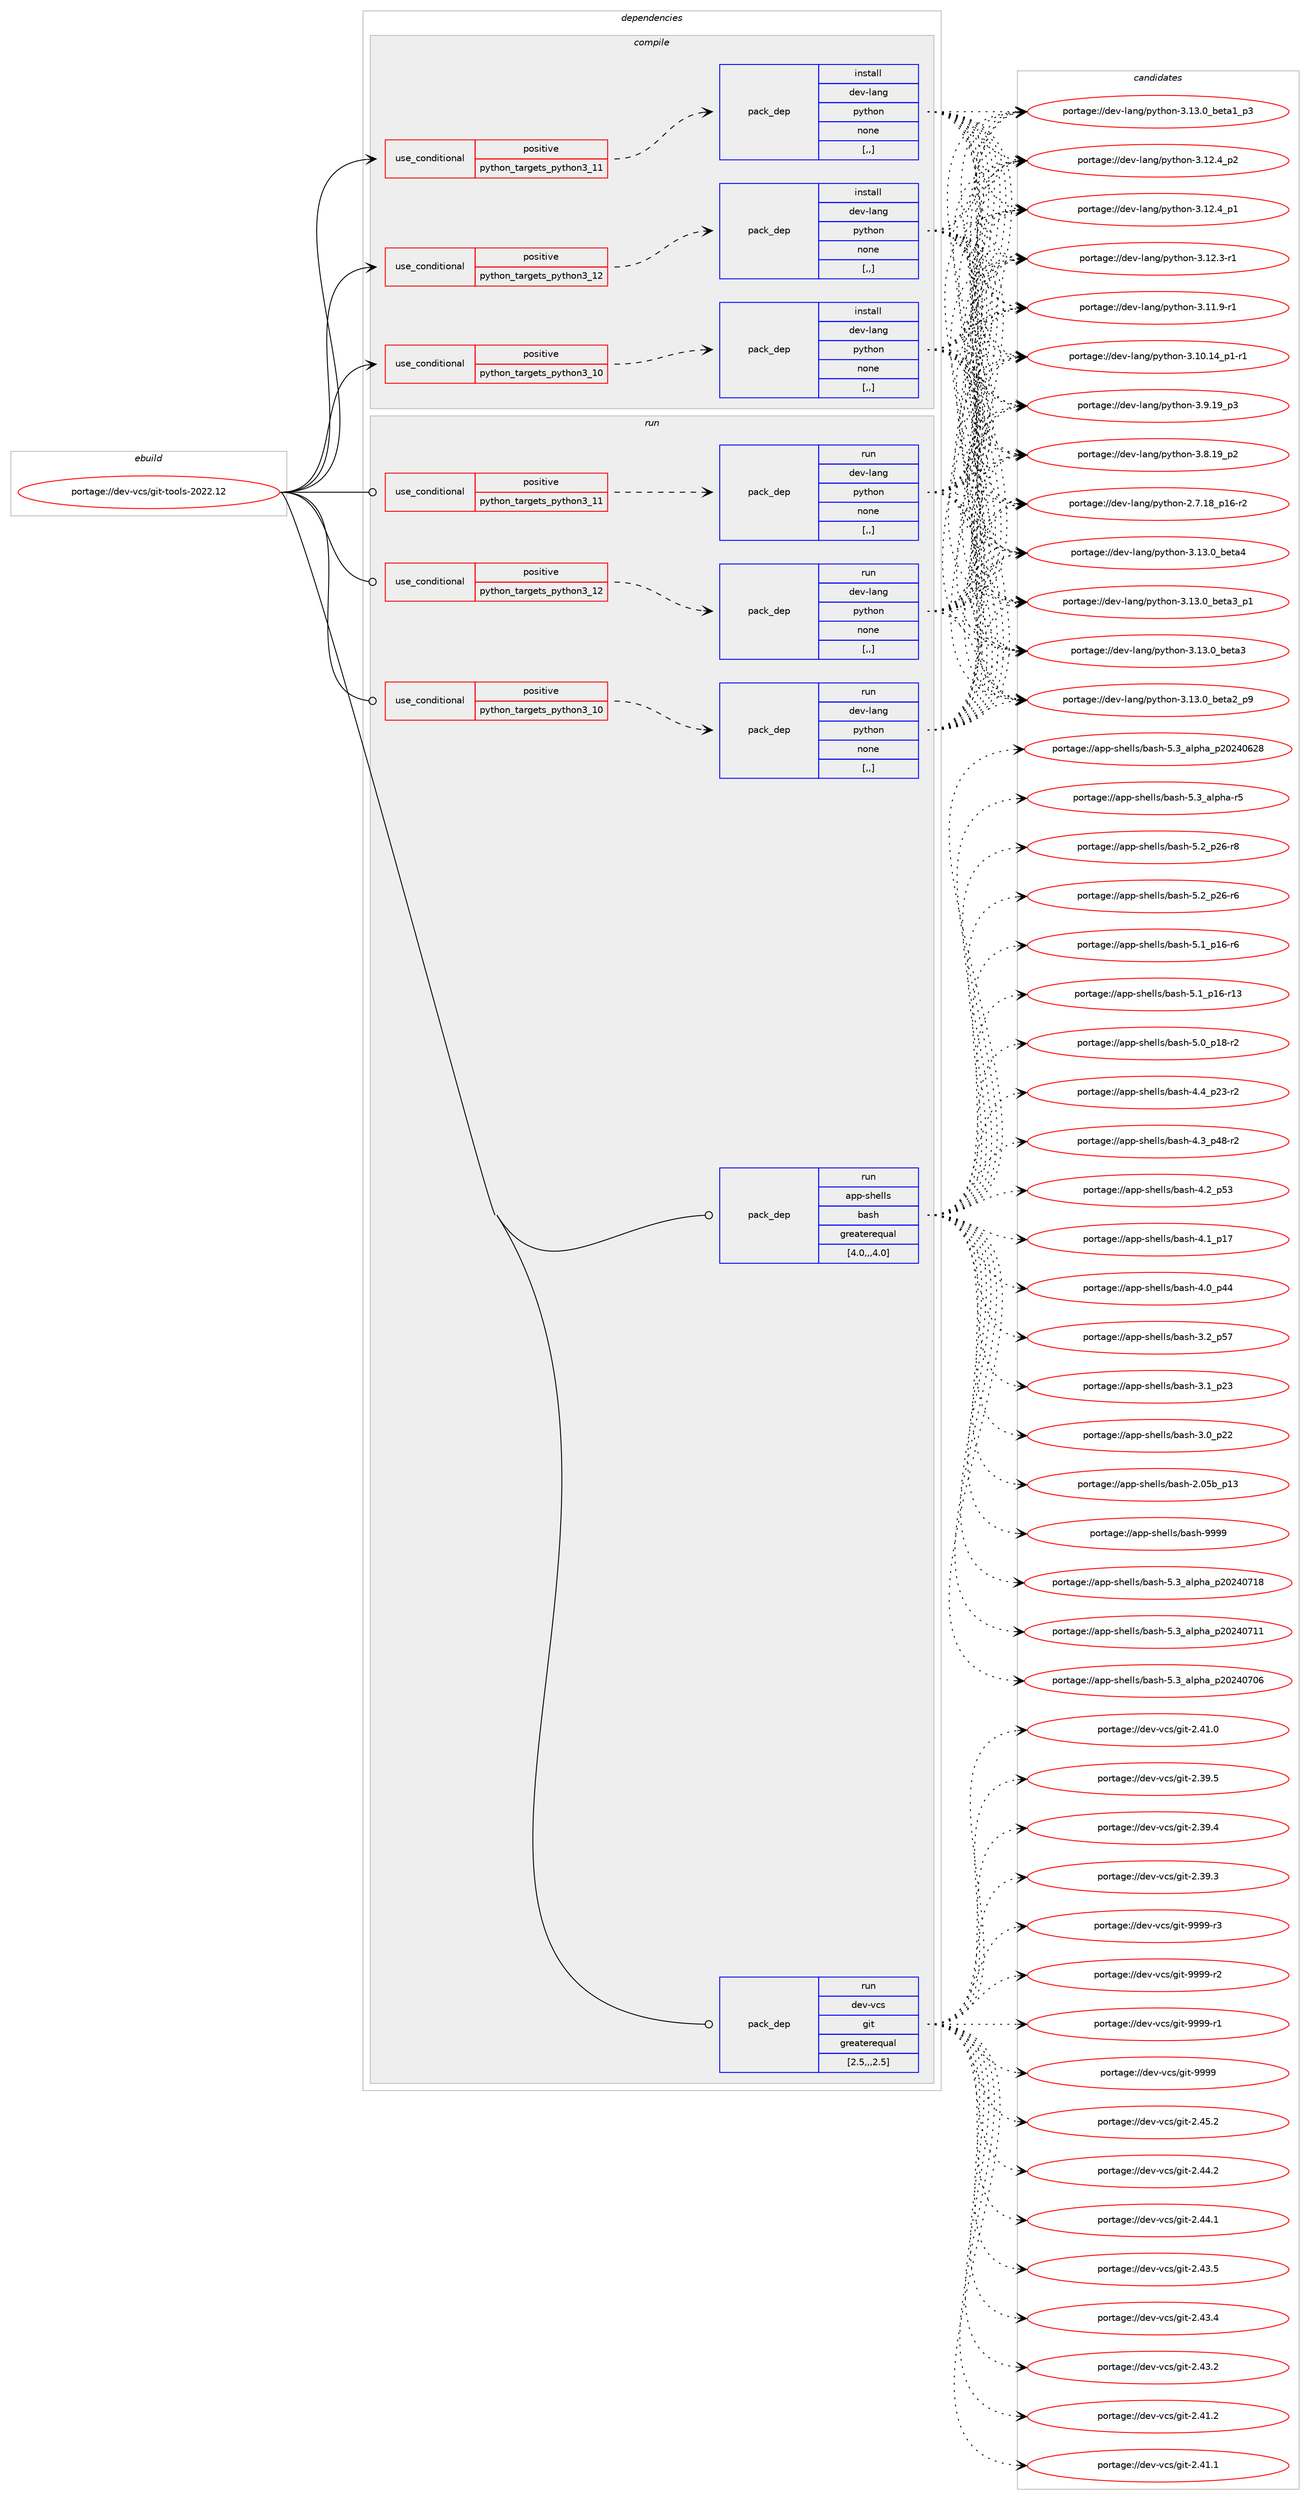 digraph prolog {

# *************
# Graph options
# *************

newrank=true;
concentrate=true;
compound=true;
graph [rankdir=LR,fontname=Helvetica,fontsize=10,ranksep=1.5];#, ranksep=2.5, nodesep=0.2];
edge  [arrowhead=vee];
node  [fontname=Helvetica,fontsize=10];

# **********
# The ebuild
# **********

subgraph cluster_leftcol {
color=gray;
label=<<i>ebuild</i>>;
id [label="portage://dev-vcs/git-tools-2022.12", color=red, width=4, href="../dev-vcs/git-tools-2022.12.svg"];
}

# ****************
# The dependencies
# ****************

subgraph cluster_midcol {
color=gray;
label=<<i>dependencies</i>>;
subgraph cluster_compile {
fillcolor="#eeeeee";
style=filled;
label=<<i>compile</i>>;
subgraph cond62807 {
dependency223110 [label=<<TABLE BORDER="0" CELLBORDER="1" CELLSPACING="0" CELLPADDING="4"><TR><TD ROWSPAN="3" CELLPADDING="10">use_conditional</TD></TR><TR><TD>positive</TD></TR><TR><TD>python_targets_python3_10</TD></TR></TABLE>>, shape=none, color=red];
subgraph pack158835 {
dependency223111 [label=<<TABLE BORDER="0" CELLBORDER="1" CELLSPACING="0" CELLPADDING="4" WIDTH="220"><TR><TD ROWSPAN="6" CELLPADDING="30">pack_dep</TD></TR><TR><TD WIDTH="110">install</TD></TR><TR><TD>dev-lang</TD></TR><TR><TD>python</TD></TR><TR><TD>none</TD></TR><TR><TD>[,,]</TD></TR></TABLE>>, shape=none, color=blue];
}
dependency223110:e -> dependency223111:w [weight=20,style="dashed",arrowhead="vee"];
}
id:e -> dependency223110:w [weight=20,style="solid",arrowhead="vee"];
subgraph cond62808 {
dependency223112 [label=<<TABLE BORDER="0" CELLBORDER="1" CELLSPACING="0" CELLPADDING="4"><TR><TD ROWSPAN="3" CELLPADDING="10">use_conditional</TD></TR><TR><TD>positive</TD></TR><TR><TD>python_targets_python3_11</TD></TR></TABLE>>, shape=none, color=red];
subgraph pack158836 {
dependency223113 [label=<<TABLE BORDER="0" CELLBORDER="1" CELLSPACING="0" CELLPADDING="4" WIDTH="220"><TR><TD ROWSPAN="6" CELLPADDING="30">pack_dep</TD></TR><TR><TD WIDTH="110">install</TD></TR><TR><TD>dev-lang</TD></TR><TR><TD>python</TD></TR><TR><TD>none</TD></TR><TR><TD>[,,]</TD></TR></TABLE>>, shape=none, color=blue];
}
dependency223112:e -> dependency223113:w [weight=20,style="dashed",arrowhead="vee"];
}
id:e -> dependency223112:w [weight=20,style="solid",arrowhead="vee"];
subgraph cond62809 {
dependency223114 [label=<<TABLE BORDER="0" CELLBORDER="1" CELLSPACING="0" CELLPADDING="4"><TR><TD ROWSPAN="3" CELLPADDING="10">use_conditional</TD></TR><TR><TD>positive</TD></TR><TR><TD>python_targets_python3_12</TD></TR></TABLE>>, shape=none, color=red];
subgraph pack158837 {
dependency223115 [label=<<TABLE BORDER="0" CELLBORDER="1" CELLSPACING="0" CELLPADDING="4" WIDTH="220"><TR><TD ROWSPAN="6" CELLPADDING="30">pack_dep</TD></TR><TR><TD WIDTH="110">install</TD></TR><TR><TD>dev-lang</TD></TR><TR><TD>python</TD></TR><TR><TD>none</TD></TR><TR><TD>[,,]</TD></TR></TABLE>>, shape=none, color=blue];
}
dependency223114:e -> dependency223115:w [weight=20,style="dashed",arrowhead="vee"];
}
id:e -> dependency223114:w [weight=20,style="solid",arrowhead="vee"];
}
subgraph cluster_compileandrun {
fillcolor="#eeeeee";
style=filled;
label=<<i>compile and run</i>>;
}
subgraph cluster_run {
fillcolor="#eeeeee";
style=filled;
label=<<i>run</i>>;
subgraph cond62810 {
dependency223116 [label=<<TABLE BORDER="0" CELLBORDER="1" CELLSPACING="0" CELLPADDING="4"><TR><TD ROWSPAN="3" CELLPADDING="10">use_conditional</TD></TR><TR><TD>positive</TD></TR><TR><TD>python_targets_python3_10</TD></TR></TABLE>>, shape=none, color=red];
subgraph pack158838 {
dependency223117 [label=<<TABLE BORDER="0" CELLBORDER="1" CELLSPACING="0" CELLPADDING="4" WIDTH="220"><TR><TD ROWSPAN="6" CELLPADDING="30">pack_dep</TD></TR><TR><TD WIDTH="110">run</TD></TR><TR><TD>dev-lang</TD></TR><TR><TD>python</TD></TR><TR><TD>none</TD></TR><TR><TD>[,,]</TD></TR></TABLE>>, shape=none, color=blue];
}
dependency223116:e -> dependency223117:w [weight=20,style="dashed",arrowhead="vee"];
}
id:e -> dependency223116:w [weight=20,style="solid",arrowhead="odot"];
subgraph cond62811 {
dependency223118 [label=<<TABLE BORDER="0" CELLBORDER="1" CELLSPACING="0" CELLPADDING="4"><TR><TD ROWSPAN="3" CELLPADDING="10">use_conditional</TD></TR><TR><TD>positive</TD></TR><TR><TD>python_targets_python3_11</TD></TR></TABLE>>, shape=none, color=red];
subgraph pack158839 {
dependency223119 [label=<<TABLE BORDER="0" CELLBORDER="1" CELLSPACING="0" CELLPADDING="4" WIDTH="220"><TR><TD ROWSPAN="6" CELLPADDING="30">pack_dep</TD></TR><TR><TD WIDTH="110">run</TD></TR><TR><TD>dev-lang</TD></TR><TR><TD>python</TD></TR><TR><TD>none</TD></TR><TR><TD>[,,]</TD></TR></TABLE>>, shape=none, color=blue];
}
dependency223118:e -> dependency223119:w [weight=20,style="dashed",arrowhead="vee"];
}
id:e -> dependency223118:w [weight=20,style="solid",arrowhead="odot"];
subgraph cond62812 {
dependency223120 [label=<<TABLE BORDER="0" CELLBORDER="1" CELLSPACING="0" CELLPADDING="4"><TR><TD ROWSPAN="3" CELLPADDING="10">use_conditional</TD></TR><TR><TD>positive</TD></TR><TR><TD>python_targets_python3_12</TD></TR></TABLE>>, shape=none, color=red];
subgraph pack158840 {
dependency223121 [label=<<TABLE BORDER="0" CELLBORDER="1" CELLSPACING="0" CELLPADDING="4" WIDTH="220"><TR><TD ROWSPAN="6" CELLPADDING="30">pack_dep</TD></TR><TR><TD WIDTH="110">run</TD></TR><TR><TD>dev-lang</TD></TR><TR><TD>python</TD></TR><TR><TD>none</TD></TR><TR><TD>[,,]</TD></TR></TABLE>>, shape=none, color=blue];
}
dependency223120:e -> dependency223121:w [weight=20,style="dashed",arrowhead="vee"];
}
id:e -> dependency223120:w [weight=20,style="solid",arrowhead="odot"];
subgraph pack158841 {
dependency223122 [label=<<TABLE BORDER="0" CELLBORDER="1" CELLSPACING="0" CELLPADDING="4" WIDTH="220"><TR><TD ROWSPAN="6" CELLPADDING="30">pack_dep</TD></TR><TR><TD WIDTH="110">run</TD></TR><TR><TD>app-shells</TD></TR><TR><TD>bash</TD></TR><TR><TD>greaterequal</TD></TR><TR><TD>[4.0,,,4.0]</TD></TR></TABLE>>, shape=none, color=blue];
}
id:e -> dependency223122:w [weight=20,style="solid",arrowhead="odot"];
subgraph pack158842 {
dependency223123 [label=<<TABLE BORDER="0" CELLBORDER="1" CELLSPACING="0" CELLPADDING="4" WIDTH="220"><TR><TD ROWSPAN="6" CELLPADDING="30">pack_dep</TD></TR><TR><TD WIDTH="110">run</TD></TR><TR><TD>dev-vcs</TD></TR><TR><TD>git</TD></TR><TR><TD>greaterequal</TD></TR><TR><TD>[2.5,,,2.5]</TD></TR></TABLE>>, shape=none, color=blue];
}
id:e -> dependency223123:w [weight=20,style="solid",arrowhead="odot"];
}
}

# **************
# The candidates
# **************

subgraph cluster_choices {
rank=same;
color=gray;
label=<<i>candidates</i>>;

subgraph choice158835 {
color=black;
nodesep=1;
choice1001011184510897110103471121211161041111104551464951464895981011169752 [label="portage://dev-lang/python-3.13.0_beta4", color=red, width=4,href="../dev-lang/python-3.13.0_beta4.svg"];
choice10010111845108971101034711212111610411111045514649514648959810111697519511249 [label="portage://dev-lang/python-3.13.0_beta3_p1", color=red, width=4,href="../dev-lang/python-3.13.0_beta3_p1.svg"];
choice1001011184510897110103471121211161041111104551464951464895981011169751 [label="portage://dev-lang/python-3.13.0_beta3", color=red, width=4,href="../dev-lang/python-3.13.0_beta3.svg"];
choice10010111845108971101034711212111610411111045514649514648959810111697509511257 [label="portage://dev-lang/python-3.13.0_beta2_p9", color=red, width=4,href="../dev-lang/python-3.13.0_beta2_p9.svg"];
choice10010111845108971101034711212111610411111045514649514648959810111697499511251 [label="portage://dev-lang/python-3.13.0_beta1_p3", color=red, width=4,href="../dev-lang/python-3.13.0_beta1_p3.svg"];
choice100101118451089711010347112121116104111110455146495046529511250 [label="portage://dev-lang/python-3.12.4_p2", color=red, width=4,href="../dev-lang/python-3.12.4_p2.svg"];
choice100101118451089711010347112121116104111110455146495046529511249 [label="portage://dev-lang/python-3.12.4_p1", color=red, width=4,href="../dev-lang/python-3.12.4_p1.svg"];
choice100101118451089711010347112121116104111110455146495046514511449 [label="portage://dev-lang/python-3.12.3-r1", color=red, width=4,href="../dev-lang/python-3.12.3-r1.svg"];
choice100101118451089711010347112121116104111110455146494946574511449 [label="portage://dev-lang/python-3.11.9-r1", color=red, width=4,href="../dev-lang/python-3.11.9-r1.svg"];
choice100101118451089711010347112121116104111110455146494846495295112494511449 [label="portage://dev-lang/python-3.10.14_p1-r1", color=red, width=4,href="../dev-lang/python-3.10.14_p1-r1.svg"];
choice100101118451089711010347112121116104111110455146574649579511251 [label="portage://dev-lang/python-3.9.19_p3", color=red, width=4,href="../dev-lang/python-3.9.19_p3.svg"];
choice100101118451089711010347112121116104111110455146564649579511250 [label="portage://dev-lang/python-3.8.19_p2", color=red, width=4,href="../dev-lang/python-3.8.19_p2.svg"];
choice100101118451089711010347112121116104111110455046554649569511249544511450 [label="portage://dev-lang/python-2.7.18_p16-r2", color=red, width=4,href="../dev-lang/python-2.7.18_p16-r2.svg"];
dependency223111:e -> choice1001011184510897110103471121211161041111104551464951464895981011169752:w [style=dotted,weight="100"];
dependency223111:e -> choice10010111845108971101034711212111610411111045514649514648959810111697519511249:w [style=dotted,weight="100"];
dependency223111:e -> choice1001011184510897110103471121211161041111104551464951464895981011169751:w [style=dotted,weight="100"];
dependency223111:e -> choice10010111845108971101034711212111610411111045514649514648959810111697509511257:w [style=dotted,weight="100"];
dependency223111:e -> choice10010111845108971101034711212111610411111045514649514648959810111697499511251:w [style=dotted,weight="100"];
dependency223111:e -> choice100101118451089711010347112121116104111110455146495046529511250:w [style=dotted,weight="100"];
dependency223111:e -> choice100101118451089711010347112121116104111110455146495046529511249:w [style=dotted,weight="100"];
dependency223111:e -> choice100101118451089711010347112121116104111110455146495046514511449:w [style=dotted,weight="100"];
dependency223111:e -> choice100101118451089711010347112121116104111110455146494946574511449:w [style=dotted,weight="100"];
dependency223111:e -> choice100101118451089711010347112121116104111110455146494846495295112494511449:w [style=dotted,weight="100"];
dependency223111:e -> choice100101118451089711010347112121116104111110455146574649579511251:w [style=dotted,weight="100"];
dependency223111:e -> choice100101118451089711010347112121116104111110455146564649579511250:w [style=dotted,weight="100"];
dependency223111:e -> choice100101118451089711010347112121116104111110455046554649569511249544511450:w [style=dotted,weight="100"];
}
subgraph choice158836 {
color=black;
nodesep=1;
choice1001011184510897110103471121211161041111104551464951464895981011169752 [label="portage://dev-lang/python-3.13.0_beta4", color=red, width=4,href="../dev-lang/python-3.13.0_beta4.svg"];
choice10010111845108971101034711212111610411111045514649514648959810111697519511249 [label="portage://dev-lang/python-3.13.0_beta3_p1", color=red, width=4,href="../dev-lang/python-3.13.0_beta3_p1.svg"];
choice1001011184510897110103471121211161041111104551464951464895981011169751 [label="portage://dev-lang/python-3.13.0_beta3", color=red, width=4,href="../dev-lang/python-3.13.0_beta3.svg"];
choice10010111845108971101034711212111610411111045514649514648959810111697509511257 [label="portage://dev-lang/python-3.13.0_beta2_p9", color=red, width=4,href="../dev-lang/python-3.13.0_beta2_p9.svg"];
choice10010111845108971101034711212111610411111045514649514648959810111697499511251 [label="portage://dev-lang/python-3.13.0_beta1_p3", color=red, width=4,href="../dev-lang/python-3.13.0_beta1_p3.svg"];
choice100101118451089711010347112121116104111110455146495046529511250 [label="portage://dev-lang/python-3.12.4_p2", color=red, width=4,href="../dev-lang/python-3.12.4_p2.svg"];
choice100101118451089711010347112121116104111110455146495046529511249 [label="portage://dev-lang/python-3.12.4_p1", color=red, width=4,href="../dev-lang/python-3.12.4_p1.svg"];
choice100101118451089711010347112121116104111110455146495046514511449 [label="portage://dev-lang/python-3.12.3-r1", color=red, width=4,href="../dev-lang/python-3.12.3-r1.svg"];
choice100101118451089711010347112121116104111110455146494946574511449 [label="portage://dev-lang/python-3.11.9-r1", color=red, width=4,href="../dev-lang/python-3.11.9-r1.svg"];
choice100101118451089711010347112121116104111110455146494846495295112494511449 [label="portage://dev-lang/python-3.10.14_p1-r1", color=red, width=4,href="../dev-lang/python-3.10.14_p1-r1.svg"];
choice100101118451089711010347112121116104111110455146574649579511251 [label="portage://dev-lang/python-3.9.19_p3", color=red, width=4,href="../dev-lang/python-3.9.19_p3.svg"];
choice100101118451089711010347112121116104111110455146564649579511250 [label="portage://dev-lang/python-3.8.19_p2", color=red, width=4,href="../dev-lang/python-3.8.19_p2.svg"];
choice100101118451089711010347112121116104111110455046554649569511249544511450 [label="portage://dev-lang/python-2.7.18_p16-r2", color=red, width=4,href="../dev-lang/python-2.7.18_p16-r2.svg"];
dependency223113:e -> choice1001011184510897110103471121211161041111104551464951464895981011169752:w [style=dotted,weight="100"];
dependency223113:e -> choice10010111845108971101034711212111610411111045514649514648959810111697519511249:w [style=dotted,weight="100"];
dependency223113:e -> choice1001011184510897110103471121211161041111104551464951464895981011169751:w [style=dotted,weight="100"];
dependency223113:e -> choice10010111845108971101034711212111610411111045514649514648959810111697509511257:w [style=dotted,weight="100"];
dependency223113:e -> choice10010111845108971101034711212111610411111045514649514648959810111697499511251:w [style=dotted,weight="100"];
dependency223113:e -> choice100101118451089711010347112121116104111110455146495046529511250:w [style=dotted,weight="100"];
dependency223113:e -> choice100101118451089711010347112121116104111110455146495046529511249:w [style=dotted,weight="100"];
dependency223113:e -> choice100101118451089711010347112121116104111110455146495046514511449:w [style=dotted,weight="100"];
dependency223113:e -> choice100101118451089711010347112121116104111110455146494946574511449:w [style=dotted,weight="100"];
dependency223113:e -> choice100101118451089711010347112121116104111110455146494846495295112494511449:w [style=dotted,weight="100"];
dependency223113:e -> choice100101118451089711010347112121116104111110455146574649579511251:w [style=dotted,weight="100"];
dependency223113:e -> choice100101118451089711010347112121116104111110455146564649579511250:w [style=dotted,weight="100"];
dependency223113:e -> choice100101118451089711010347112121116104111110455046554649569511249544511450:w [style=dotted,weight="100"];
}
subgraph choice158837 {
color=black;
nodesep=1;
choice1001011184510897110103471121211161041111104551464951464895981011169752 [label="portage://dev-lang/python-3.13.0_beta4", color=red, width=4,href="../dev-lang/python-3.13.0_beta4.svg"];
choice10010111845108971101034711212111610411111045514649514648959810111697519511249 [label="portage://dev-lang/python-3.13.0_beta3_p1", color=red, width=4,href="../dev-lang/python-3.13.0_beta3_p1.svg"];
choice1001011184510897110103471121211161041111104551464951464895981011169751 [label="portage://dev-lang/python-3.13.0_beta3", color=red, width=4,href="../dev-lang/python-3.13.0_beta3.svg"];
choice10010111845108971101034711212111610411111045514649514648959810111697509511257 [label="portage://dev-lang/python-3.13.0_beta2_p9", color=red, width=4,href="../dev-lang/python-3.13.0_beta2_p9.svg"];
choice10010111845108971101034711212111610411111045514649514648959810111697499511251 [label="portage://dev-lang/python-3.13.0_beta1_p3", color=red, width=4,href="../dev-lang/python-3.13.0_beta1_p3.svg"];
choice100101118451089711010347112121116104111110455146495046529511250 [label="portage://dev-lang/python-3.12.4_p2", color=red, width=4,href="../dev-lang/python-3.12.4_p2.svg"];
choice100101118451089711010347112121116104111110455146495046529511249 [label="portage://dev-lang/python-3.12.4_p1", color=red, width=4,href="../dev-lang/python-3.12.4_p1.svg"];
choice100101118451089711010347112121116104111110455146495046514511449 [label="portage://dev-lang/python-3.12.3-r1", color=red, width=4,href="../dev-lang/python-3.12.3-r1.svg"];
choice100101118451089711010347112121116104111110455146494946574511449 [label="portage://dev-lang/python-3.11.9-r1", color=red, width=4,href="../dev-lang/python-3.11.9-r1.svg"];
choice100101118451089711010347112121116104111110455146494846495295112494511449 [label="portage://dev-lang/python-3.10.14_p1-r1", color=red, width=4,href="../dev-lang/python-3.10.14_p1-r1.svg"];
choice100101118451089711010347112121116104111110455146574649579511251 [label="portage://dev-lang/python-3.9.19_p3", color=red, width=4,href="../dev-lang/python-3.9.19_p3.svg"];
choice100101118451089711010347112121116104111110455146564649579511250 [label="portage://dev-lang/python-3.8.19_p2", color=red, width=4,href="../dev-lang/python-3.8.19_p2.svg"];
choice100101118451089711010347112121116104111110455046554649569511249544511450 [label="portage://dev-lang/python-2.7.18_p16-r2", color=red, width=4,href="../dev-lang/python-2.7.18_p16-r2.svg"];
dependency223115:e -> choice1001011184510897110103471121211161041111104551464951464895981011169752:w [style=dotted,weight="100"];
dependency223115:e -> choice10010111845108971101034711212111610411111045514649514648959810111697519511249:w [style=dotted,weight="100"];
dependency223115:e -> choice1001011184510897110103471121211161041111104551464951464895981011169751:w [style=dotted,weight="100"];
dependency223115:e -> choice10010111845108971101034711212111610411111045514649514648959810111697509511257:w [style=dotted,weight="100"];
dependency223115:e -> choice10010111845108971101034711212111610411111045514649514648959810111697499511251:w [style=dotted,weight="100"];
dependency223115:e -> choice100101118451089711010347112121116104111110455146495046529511250:w [style=dotted,weight="100"];
dependency223115:e -> choice100101118451089711010347112121116104111110455146495046529511249:w [style=dotted,weight="100"];
dependency223115:e -> choice100101118451089711010347112121116104111110455146495046514511449:w [style=dotted,weight="100"];
dependency223115:e -> choice100101118451089711010347112121116104111110455146494946574511449:w [style=dotted,weight="100"];
dependency223115:e -> choice100101118451089711010347112121116104111110455146494846495295112494511449:w [style=dotted,weight="100"];
dependency223115:e -> choice100101118451089711010347112121116104111110455146574649579511251:w [style=dotted,weight="100"];
dependency223115:e -> choice100101118451089711010347112121116104111110455146564649579511250:w [style=dotted,weight="100"];
dependency223115:e -> choice100101118451089711010347112121116104111110455046554649569511249544511450:w [style=dotted,weight="100"];
}
subgraph choice158838 {
color=black;
nodesep=1;
choice1001011184510897110103471121211161041111104551464951464895981011169752 [label="portage://dev-lang/python-3.13.0_beta4", color=red, width=4,href="../dev-lang/python-3.13.0_beta4.svg"];
choice10010111845108971101034711212111610411111045514649514648959810111697519511249 [label="portage://dev-lang/python-3.13.0_beta3_p1", color=red, width=4,href="../dev-lang/python-3.13.0_beta3_p1.svg"];
choice1001011184510897110103471121211161041111104551464951464895981011169751 [label="portage://dev-lang/python-3.13.0_beta3", color=red, width=4,href="../dev-lang/python-3.13.0_beta3.svg"];
choice10010111845108971101034711212111610411111045514649514648959810111697509511257 [label="portage://dev-lang/python-3.13.0_beta2_p9", color=red, width=4,href="../dev-lang/python-3.13.0_beta2_p9.svg"];
choice10010111845108971101034711212111610411111045514649514648959810111697499511251 [label="portage://dev-lang/python-3.13.0_beta1_p3", color=red, width=4,href="../dev-lang/python-3.13.0_beta1_p3.svg"];
choice100101118451089711010347112121116104111110455146495046529511250 [label="portage://dev-lang/python-3.12.4_p2", color=red, width=4,href="../dev-lang/python-3.12.4_p2.svg"];
choice100101118451089711010347112121116104111110455146495046529511249 [label="portage://dev-lang/python-3.12.4_p1", color=red, width=4,href="../dev-lang/python-3.12.4_p1.svg"];
choice100101118451089711010347112121116104111110455146495046514511449 [label="portage://dev-lang/python-3.12.3-r1", color=red, width=4,href="../dev-lang/python-3.12.3-r1.svg"];
choice100101118451089711010347112121116104111110455146494946574511449 [label="portage://dev-lang/python-3.11.9-r1", color=red, width=4,href="../dev-lang/python-3.11.9-r1.svg"];
choice100101118451089711010347112121116104111110455146494846495295112494511449 [label="portage://dev-lang/python-3.10.14_p1-r1", color=red, width=4,href="../dev-lang/python-3.10.14_p1-r1.svg"];
choice100101118451089711010347112121116104111110455146574649579511251 [label="portage://dev-lang/python-3.9.19_p3", color=red, width=4,href="../dev-lang/python-3.9.19_p3.svg"];
choice100101118451089711010347112121116104111110455146564649579511250 [label="portage://dev-lang/python-3.8.19_p2", color=red, width=4,href="../dev-lang/python-3.8.19_p2.svg"];
choice100101118451089711010347112121116104111110455046554649569511249544511450 [label="portage://dev-lang/python-2.7.18_p16-r2", color=red, width=4,href="../dev-lang/python-2.7.18_p16-r2.svg"];
dependency223117:e -> choice1001011184510897110103471121211161041111104551464951464895981011169752:w [style=dotted,weight="100"];
dependency223117:e -> choice10010111845108971101034711212111610411111045514649514648959810111697519511249:w [style=dotted,weight="100"];
dependency223117:e -> choice1001011184510897110103471121211161041111104551464951464895981011169751:w [style=dotted,weight="100"];
dependency223117:e -> choice10010111845108971101034711212111610411111045514649514648959810111697509511257:w [style=dotted,weight="100"];
dependency223117:e -> choice10010111845108971101034711212111610411111045514649514648959810111697499511251:w [style=dotted,weight="100"];
dependency223117:e -> choice100101118451089711010347112121116104111110455146495046529511250:w [style=dotted,weight="100"];
dependency223117:e -> choice100101118451089711010347112121116104111110455146495046529511249:w [style=dotted,weight="100"];
dependency223117:e -> choice100101118451089711010347112121116104111110455146495046514511449:w [style=dotted,weight="100"];
dependency223117:e -> choice100101118451089711010347112121116104111110455146494946574511449:w [style=dotted,weight="100"];
dependency223117:e -> choice100101118451089711010347112121116104111110455146494846495295112494511449:w [style=dotted,weight="100"];
dependency223117:e -> choice100101118451089711010347112121116104111110455146574649579511251:w [style=dotted,weight="100"];
dependency223117:e -> choice100101118451089711010347112121116104111110455146564649579511250:w [style=dotted,weight="100"];
dependency223117:e -> choice100101118451089711010347112121116104111110455046554649569511249544511450:w [style=dotted,weight="100"];
}
subgraph choice158839 {
color=black;
nodesep=1;
choice1001011184510897110103471121211161041111104551464951464895981011169752 [label="portage://dev-lang/python-3.13.0_beta4", color=red, width=4,href="../dev-lang/python-3.13.0_beta4.svg"];
choice10010111845108971101034711212111610411111045514649514648959810111697519511249 [label="portage://dev-lang/python-3.13.0_beta3_p1", color=red, width=4,href="../dev-lang/python-3.13.0_beta3_p1.svg"];
choice1001011184510897110103471121211161041111104551464951464895981011169751 [label="portage://dev-lang/python-3.13.0_beta3", color=red, width=4,href="../dev-lang/python-3.13.0_beta3.svg"];
choice10010111845108971101034711212111610411111045514649514648959810111697509511257 [label="portage://dev-lang/python-3.13.0_beta2_p9", color=red, width=4,href="../dev-lang/python-3.13.0_beta2_p9.svg"];
choice10010111845108971101034711212111610411111045514649514648959810111697499511251 [label="portage://dev-lang/python-3.13.0_beta1_p3", color=red, width=4,href="../dev-lang/python-3.13.0_beta1_p3.svg"];
choice100101118451089711010347112121116104111110455146495046529511250 [label="portage://dev-lang/python-3.12.4_p2", color=red, width=4,href="../dev-lang/python-3.12.4_p2.svg"];
choice100101118451089711010347112121116104111110455146495046529511249 [label="portage://dev-lang/python-3.12.4_p1", color=red, width=4,href="../dev-lang/python-3.12.4_p1.svg"];
choice100101118451089711010347112121116104111110455146495046514511449 [label="portage://dev-lang/python-3.12.3-r1", color=red, width=4,href="../dev-lang/python-3.12.3-r1.svg"];
choice100101118451089711010347112121116104111110455146494946574511449 [label="portage://dev-lang/python-3.11.9-r1", color=red, width=4,href="../dev-lang/python-3.11.9-r1.svg"];
choice100101118451089711010347112121116104111110455146494846495295112494511449 [label="portage://dev-lang/python-3.10.14_p1-r1", color=red, width=4,href="../dev-lang/python-3.10.14_p1-r1.svg"];
choice100101118451089711010347112121116104111110455146574649579511251 [label="portage://dev-lang/python-3.9.19_p3", color=red, width=4,href="../dev-lang/python-3.9.19_p3.svg"];
choice100101118451089711010347112121116104111110455146564649579511250 [label="portage://dev-lang/python-3.8.19_p2", color=red, width=4,href="../dev-lang/python-3.8.19_p2.svg"];
choice100101118451089711010347112121116104111110455046554649569511249544511450 [label="portage://dev-lang/python-2.7.18_p16-r2", color=red, width=4,href="../dev-lang/python-2.7.18_p16-r2.svg"];
dependency223119:e -> choice1001011184510897110103471121211161041111104551464951464895981011169752:w [style=dotted,weight="100"];
dependency223119:e -> choice10010111845108971101034711212111610411111045514649514648959810111697519511249:w [style=dotted,weight="100"];
dependency223119:e -> choice1001011184510897110103471121211161041111104551464951464895981011169751:w [style=dotted,weight="100"];
dependency223119:e -> choice10010111845108971101034711212111610411111045514649514648959810111697509511257:w [style=dotted,weight="100"];
dependency223119:e -> choice10010111845108971101034711212111610411111045514649514648959810111697499511251:w [style=dotted,weight="100"];
dependency223119:e -> choice100101118451089711010347112121116104111110455146495046529511250:w [style=dotted,weight="100"];
dependency223119:e -> choice100101118451089711010347112121116104111110455146495046529511249:w [style=dotted,weight="100"];
dependency223119:e -> choice100101118451089711010347112121116104111110455146495046514511449:w [style=dotted,weight="100"];
dependency223119:e -> choice100101118451089711010347112121116104111110455146494946574511449:w [style=dotted,weight="100"];
dependency223119:e -> choice100101118451089711010347112121116104111110455146494846495295112494511449:w [style=dotted,weight="100"];
dependency223119:e -> choice100101118451089711010347112121116104111110455146574649579511251:w [style=dotted,weight="100"];
dependency223119:e -> choice100101118451089711010347112121116104111110455146564649579511250:w [style=dotted,weight="100"];
dependency223119:e -> choice100101118451089711010347112121116104111110455046554649569511249544511450:w [style=dotted,weight="100"];
}
subgraph choice158840 {
color=black;
nodesep=1;
choice1001011184510897110103471121211161041111104551464951464895981011169752 [label="portage://dev-lang/python-3.13.0_beta4", color=red, width=4,href="../dev-lang/python-3.13.0_beta4.svg"];
choice10010111845108971101034711212111610411111045514649514648959810111697519511249 [label="portage://dev-lang/python-3.13.0_beta3_p1", color=red, width=4,href="../dev-lang/python-3.13.0_beta3_p1.svg"];
choice1001011184510897110103471121211161041111104551464951464895981011169751 [label="portage://dev-lang/python-3.13.0_beta3", color=red, width=4,href="../dev-lang/python-3.13.0_beta3.svg"];
choice10010111845108971101034711212111610411111045514649514648959810111697509511257 [label="portage://dev-lang/python-3.13.0_beta2_p9", color=red, width=4,href="../dev-lang/python-3.13.0_beta2_p9.svg"];
choice10010111845108971101034711212111610411111045514649514648959810111697499511251 [label="portage://dev-lang/python-3.13.0_beta1_p3", color=red, width=4,href="../dev-lang/python-3.13.0_beta1_p3.svg"];
choice100101118451089711010347112121116104111110455146495046529511250 [label="portage://dev-lang/python-3.12.4_p2", color=red, width=4,href="../dev-lang/python-3.12.4_p2.svg"];
choice100101118451089711010347112121116104111110455146495046529511249 [label="portage://dev-lang/python-3.12.4_p1", color=red, width=4,href="../dev-lang/python-3.12.4_p1.svg"];
choice100101118451089711010347112121116104111110455146495046514511449 [label="portage://dev-lang/python-3.12.3-r1", color=red, width=4,href="../dev-lang/python-3.12.3-r1.svg"];
choice100101118451089711010347112121116104111110455146494946574511449 [label="portage://dev-lang/python-3.11.9-r1", color=red, width=4,href="../dev-lang/python-3.11.9-r1.svg"];
choice100101118451089711010347112121116104111110455146494846495295112494511449 [label="portage://dev-lang/python-3.10.14_p1-r1", color=red, width=4,href="../dev-lang/python-3.10.14_p1-r1.svg"];
choice100101118451089711010347112121116104111110455146574649579511251 [label="portage://dev-lang/python-3.9.19_p3", color=red, width=4,href="../dev-lang/python-3.9.19_p3.svg"];
choice100101118451089711010347112121116104111110455146564649579511250 [label="portage://dev-lang/python-3.8.19_p2", color=red, width=4,href="../dev-lang/python-3.8.19_p2.svg"];
choice100101118451089711010347112121116104111110455046554649569511249544511450 [label="portage://dev-lang/python-2.7.18_p16-r2", color=red, width=4,href="../dev-lang/python-2.7.18_p16-r2.svg"];
dependency223121:e -> choice1001011184510897110103471121211161041111104551464951464895981011169752:w [style=dotted,weight="100"];
dependency223121:e -> choice10010111845108971101034711212111610411111045514649514648959810111697519511249:w [style=dotted,weight="100"];
dependency223121:e -> choice1001011184510897110103471121211161041111104551464951464895981011169751:w [style=dotted,weight="100"];
dependency223121:e -> choice10010111845108971101034711212111610411111045514649514648959810111697509511257:w [style=dotted,weight="100"];
dependency223121:e -> choice10010111845108971101034711212111610411111045514649514648959810111697499511251:w [style=dotted,weight="100"];
dependency223121:e -> choice100101118451089711010347112121116104111110455146495046529511250:w [style=dotted,weight="100"];
dependency223121:e -> choice100101118451089711010347112121116104111110455146495046529511249:w [style=dotted,weight="100"];
dependency223121:e -> choice100101118451089711010347112121116104111110455146495046514511449:w [style=dotted,weight="100"];
dependency223121:e -> choice100101118451089711010347112121116104111110455146494946574511449:w [style=dotted,weight="100"];
dependency223121:e -> choice100101118451089711010347112121116104111110455146494846495295112494511449:w [style=dotted,weight="100"];
dependency223121:e -> choice100101118451089711010347112121116104111110455146574649579511251:w [style=dotted,weight="100"];
dependency223121:e -> choice100101118451089711010347112121116104111110455146564649579511250:w [style=dotted,weight="100"];
dependency223121:e -> choice100101118451089711010347112121116104111110455046554649569511249544511450:w [style=dotted,weight="100"];
}
subgraph choice158841 {
color=black;
nodesep=1;
choice97112112451151041011081081154798971151044557575757 [label="portage://app-shells/bash-9999", color=red, width=4,href="../app-shells/bash-9999.svg"];
choice971121124511510410110810811547989711510445534651959710811210497951125048505248554956 [label="portage://app-shells/bash-5.3_alpha_p20240718", color=red, width=4,href="../app-shells/bash-5.3_alpha_p20240718.svg"];
choice971121124511510410110810811547989711510445534651959710811210497951125048505248554949 [label="portage://app-shells/bash-5.3_alpha_p20240711", color=red, width=4,href="../app-shells/bash-5.3_alpha_p20240711.svg"];
choice971121124511510410110810811547989711510445534651959710811210497951125048505248554854 [label="portage://app-shells/bash-5.3_alpha_p20240706", color=red, width=4,href="../app-shells/bash-5.3_alpha_p20240706.svg"];
choice971121124511510410110810811547989711510445534651959710811210497951125048505248545056 [label="portage://app-shells/bash-5.3_alpha_p20240628", color=red, width=4,href="../app-shells/bash-5.3_alpha_p20240628.svg"];
choice9711211245115104101108108115479897115104455346519597108112104974511453 [label="portage://app-shells/bash-5.3_alpha-r5", color=red, width=4,href="../app-shells/bash-5.3_alpha-r5.svg"];
choice9711211245115104101108108115479897115104455346509511250544511456 [label="portage://app-shells/bash-5.2_p26-r8", color=red, width=4,href="../app-shells/bash-5.2_p26-r8.svg"];
choice9711211245115104101108108115479897115104455346509511250544511454 [label="portage://app-shells/bash-5.2_p26-r6", color=red, width=4,href="../app-shells/bash-5.2_p26-r6.svg"];
choice9711211245115104101108108115479897115104455346499511249544511454 [label="portage://app-shells/bash-5.1_p16-r6", color=red, width=4,href="../app-shells/bash-5.1_p16-r6.svg"];
choice971121124511510410110810811547989711510445534649951124954451144951 [label="portage://app-shells/bash-5.1_p16-r13", color=red, width=4,href="../app-shells/bash-5.1_p16-r13.svg"];
choice9711211245115104101108108115479897115104455346489511249564511450 [label="portage://app-shells/bash-5.0_p18-r2", color=red, width=4,href="../app-shells/bash-5.0_p18-r2.svg"];
choice9711211245115104101108108115479897115104455246529511250514511450 [label="portage://app-shells/bash-4.4_p23-r2", color=red, width=4,href="../app-shells/bash-4.4_p23-r2.svg"];
choice9711211245115104101108108115479897115104455246519511252564511450 [label="portage://app-shells/bash-4.3_p48-r2", color=red, width=4,href="../app-shells/bash-4.3_p48-r2.svg"];
choice971121124511510410110810811547989711510445524650951125351 [label="portage://app-shells/bash-4.2_p53", color=red, width=4,href="../app-shells/bash-4.2_p53.svg"];
choice971121124511510410110810811547989711510445524649951124955 [label="portage://app-shells/bash-4.1_p17", color=red, width=4,href="../app-shells/bash-4.1_p17.svg"];
choice971121124511510410110810811547989711510445524648951125252 [label="portage://app-shells/bash-4.0_p44", color=red, width=4,href="../app-shells/bash-4.0_p44.svg"];
choice971121124511510410110810811547989711510445514650951125355 [label="portage://app-shells/bash-3.2_p57", color=red, width=4,href="../app-shells/bash-3.2_p57.svg"];
choice971121124511510410110810811547989711510445514649951125051 [label="portage://app-shells/bash-3.1_p23", color=red, width=4,href="../app-shells/bash-3.1_p23.svg"];
choice971121124511510410110810811547989711510445514648951125050 [label="portage://app-shells/bash-3.0_p22", color=red, width=4,href="../app-shells/bash-3.0_p22.svg"];
choice9711211245115104101108108115479897115104455046485398951124951 [label="portage://app-shells/bash-2.05b_p13", color=red, width=4,href="../app-shells/bash-2.05b_p13.svg"];
dependency223122:e -> choice97112112451151041011081081154798971151044557575757:w [style=dotted,weight="100"];
dependency223122:e -> choice971121124511510410110810811547989711510445534651959710811210497951125048505248554956:w [style=dotted,weight="100"];
dependency223122:e -> choice971121124511510410110810811547989711510445534651959710811210497951125048505248554949:w [style=dotted,weight="100"];
dependency223122:e -> choice971121124511510410110810811547989711510445534651959710811210497951125048505248554854:w [style=dotted,weight="100"];
dependency223122:e -> choice971121124511510410110810811547989711510445534651959710811210497951125048505248545056:w [style=dotted,weight="100"];
dependency223122:e -> choice9711211245115104101108108115479897115104455346519597108112104974511453:w [style=dotted,weight="100"];
dependency223122:e -> choice9711211245115104101108108115479897115104455346509511250544511456:w [style=dotted,weight="100"];
dependency223122:e -> choice9711211245115104101108108115479897115104455346509511250544511454:w [style=dotted,weight="100"];
dependency223122:e -> choice9711211245115104101108108115479897115104455346499511249544511454:w [style=dotted,weight="100"];
dependency223122:e -> choice971121124511510410110810811547989711510445534649951124954451144951:w [style=dotted,weight="100"];
dependency223122:e -> choice9711211245115104101108108115479897115104455346489511249564511450:w [style=dotted,weight="100"];
dependency223122:e -> choice9711211245115104101108108115479897115104455246529511250514511450:w [style=dotted,weight="100"];
dependency223122:e -> choice9711211245115104101108108115479897115104455246519511252564511450:w [style=dotted,weight="100"];
dependency223122:e -> choice971121124511510410110810811547989711510445524650951125351:w [style=dotted,weight="100"];
dependency223122:e -> choice971121124511510410110810811547989711510445524649951124955:w [style=dotted,weight="100"];
dependency223122:e -> choice971121124511510410110810811547989711510445524648951125252:w [style=dotted,weight="100"];
dependency223122:e -> choice971121124511510410110810811547989711510445514650951125355:w [style=dotted,weight="100"];
dependency223122:e -> choice971121124511510410110810811547989711510445514649951125051:w [style=dotted,weight="100"];
dependency223122:e -> choice971121124511510410110810811547989711510445514648951125050:w [style=dotted,weight="100"];
dependency223122:e -> choice9711211245115104101108108115479897115104455046485398951124951:w [style=dotted,weight="100"];
}
subgraph choice158842 {
color=black;
nodesep=1;
choice10010111845118991154710310511645575757574511451 [label="portage://dev-vcs/git-9999-r3", color=red, width=4,href="../dev-vcs/git-9999-r3.svg"];
choice10010111845118991154710310511645575757574511450 [label="portage://dev-vcs/git-9999-r2", color=red, width=4,href="../dev-vcs/git-9999-r2.svg"];
choice10010111845118991154710310511645575757574511449 [label="portage://dev-vcs/git-9999-r1", color=red, width=4,href="../dev-vcs/git-9999-r1.svg"];
choice1001011184511899115471031051164557575757 [label="portage://dev-vcs/git-9999", color=red, width=4,href="../dev-vcs/git-9999.svg"];
choice10010111845118991154710310511645504652534650 [label="portage://dev-vcs/git-2.45.2", color=red, width=4,href="../dev-vcs/git-2.45.2.svg"];
choice10010111845118991154710310511645504652524650 [label="portage://dev-vcs/git-2.44.2", color=red, width=4,href="../dev-vcs/git-2.44.2.svg"];
choice10010111845118991154710310511645504652524649 [label="portage://dev-vcs/git-2.44.1", color=red, width=4,href="../dev-vcs/git-2.44.1.svg"];
choice10010111845118991154710310511645504652514653 [label="portage://dev-vcs/git-2.43.5", color=red, width=4,href="../dev-vcs/git-2.43.5.svg"];
choice10010111845118991154710310511645504652514652 [label="portage://dev-vcs/git-2.43.4", color=red, width=4,href="../dev-vcs/git-2.43.4.svg"];
choice10010111845118991154710310511645504652514650 [label="portage://dev-vcs/git-2.43.2", color=red, width=4,href="../dev-vcs/git-2.43.2.svg"];
choice10010111845118991154710310511645504652494650 [label="portage://dev-vcs/git-2.41.2", color=red, width=4,href="../dev-vcs/git-2.41.2.svg"];
choice10010111845118991154710310511645504652494649 [label="portage://dev-vcs/git-2.41.1", color=red, width=4,href="../dev-vcs/git-2.41.1.svg"];
choice10010111845118991154710310511645504652494648 [label="portage://dev-vcs/git-2.41.0", color=red, width=4,href="../dev-vcs/git-2.41.0.svg"];
choice10010111845118991154710310511645504651574653 [label="portage://dev-vcs/git-2.39.5", color=red, width=4,href="../dev-vcs/git-2.39.5.svg"];
choice10010111845118991154710310511645504651574652 [label="portage://dev-vcs/git-2.39.4", color=red, width=4,href="../dev-vcs/git-2.39.4.svg"];
choice10010111845118991154710310511645504651574651 [label="portage://dev-vcs/git-2.39.3", color=red, width=4,href="../dev-vcs/git-2.39.3.svg"];
dependency223123:e -> choice10010111845118991154710310511645575757574511451:w [style=dotted,weight="100"];
dependency223123:e -> choice10010111845118991154710310511645575757574511450:w [style=dotted,weight="100"];
dependency223123:e -> choice10010111845118991154710310511645575757574511449:w [style=dotted,weight="100"];
dependency223123:e -> choice1001011184511899115471031051164557575757:w [style=dotted,weight="100"];
dependency223123:e -> choice10010111845118991154710310511645504652534650:w [style=dotted,weight="100"];
dependency223123:e -> choice10010111845118991154710310511645504652524650:w [style=dotted,weight="100"];
dependency223123:e -> choice10010111845118991154710310511645504652524649:w [style=dotted,weight="100"];
dependency223123:e -> choice10010111845118991154710310511645504652514653:w [style=dotted,weight="100"];
dependency223123:e -> choice10010111845118991154710310511645504652514652:w [style=dotted,weight="100"];
dependency223123:e -> choice10010111845118991154710310511645504652514650:w [style=dotted,weight="100"];
dependency223123:e -> choice10010111845118991154710310511645504652494650:w [style=dotted,weight="100"];
dependency223123:e -> choice10010111845118991154710310511645504652494649:w [style=dotted,weight="100"];
dependency223123:e -> choice10010111845118991154710310511645504652494648:w [style=dotted,weight="100"];
dependency223123:e -> choice10010111845118991154710310511645504651574653:w [style=dotted,weight="100"];
dependency223123:e -> choice10010111845118991154710310511645504651574652:w [style=dotted,weight="100"];
dependency223123:e -> choice10010111845118991154710310511645504651574651:w [style=dotted,weight="100"];
}
}

}
